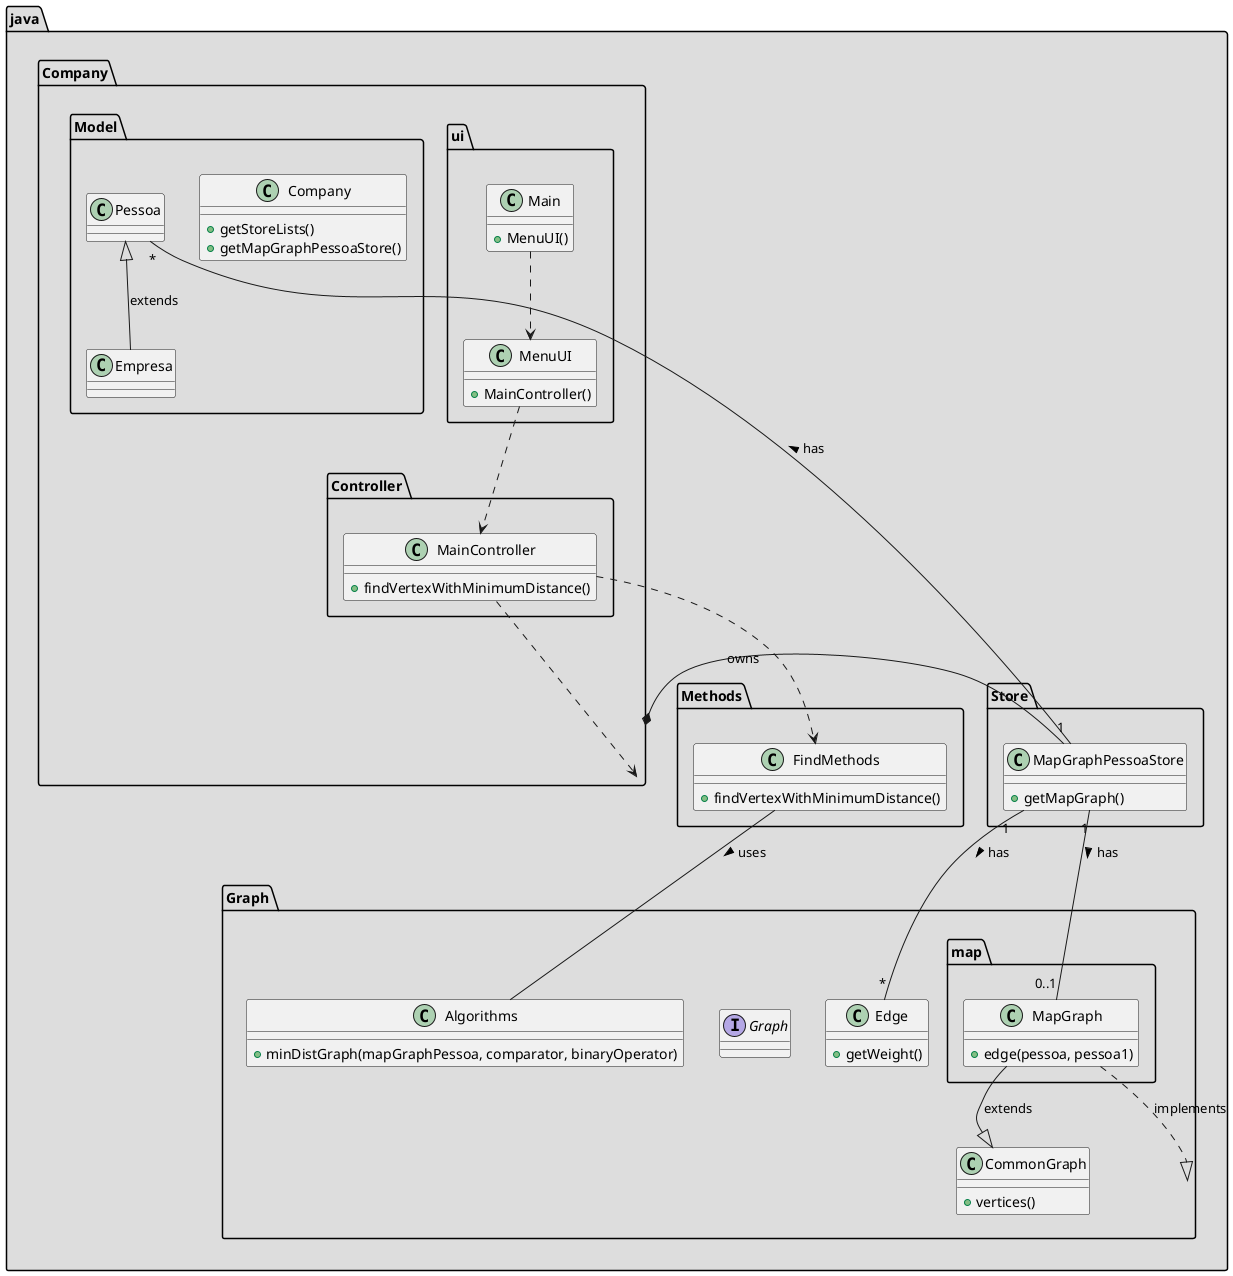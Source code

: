 @startuml
'https://plantuml.com/class-diagram
package java <<Folder>>#DDDDDD {
package Company <<Folder>>#DDDDDD {


package Controller <<Folder>>#DDDDDD {
class MainController{
+findVertexWithMinimumDistance()
}

}

package ui <<Folder>>#DDDDDD {
class MenuUI{
+ MainController()
}

class Main{
+ MenuUI()
}

}
package Model <<Folder>>#DDDDDD {

class Company{
+getStoreLists()
+getMapGraphPessoaStore()
}
class Pessoa{
}
class Empresa{
}
}


}
package Store <<Folder>>#DDDDDD {

class MapGraphPessoaStore{
+getMapGraph()
}
}



package Graph <<Folder>>#DDDDDD {
package map <<Folder>>#DDDDDD {
class MapGraph{
+edge(pessoa, pessoa1)
}
}

class Edge{
+getWeight()
}
Interface Graph

class Algorithms{
+minDistGraph(mapGraphPessoa, comparator, binaryOperator)
}

class CommonGraph{
+vertices()
}
}

package Methods <<Folder>>#DDDDDD {
class FindMethods{
+findVertexWithMinimumDistance()
}
}


Main ..> MenuUI
MenuUI ..> MainController


MainController ..> Company
MainController ..> FindMethods

Company *-- MapGraphPessoaStore : owns


FindMethods -- Algorithms : uses >

Pessoa <|--  Empresa: extends


MapGraph ..|> Graph : implements
MapGraph --|> CommonGraph : extends

MapGraphPessoaStore "1" -- "*" Edge: has >
MapGraphPessoaStore "1" -- "*" Pessoa: has >

MapGraphPessoaStore "1" -- "0..1" MapGraph: has >



@enduml